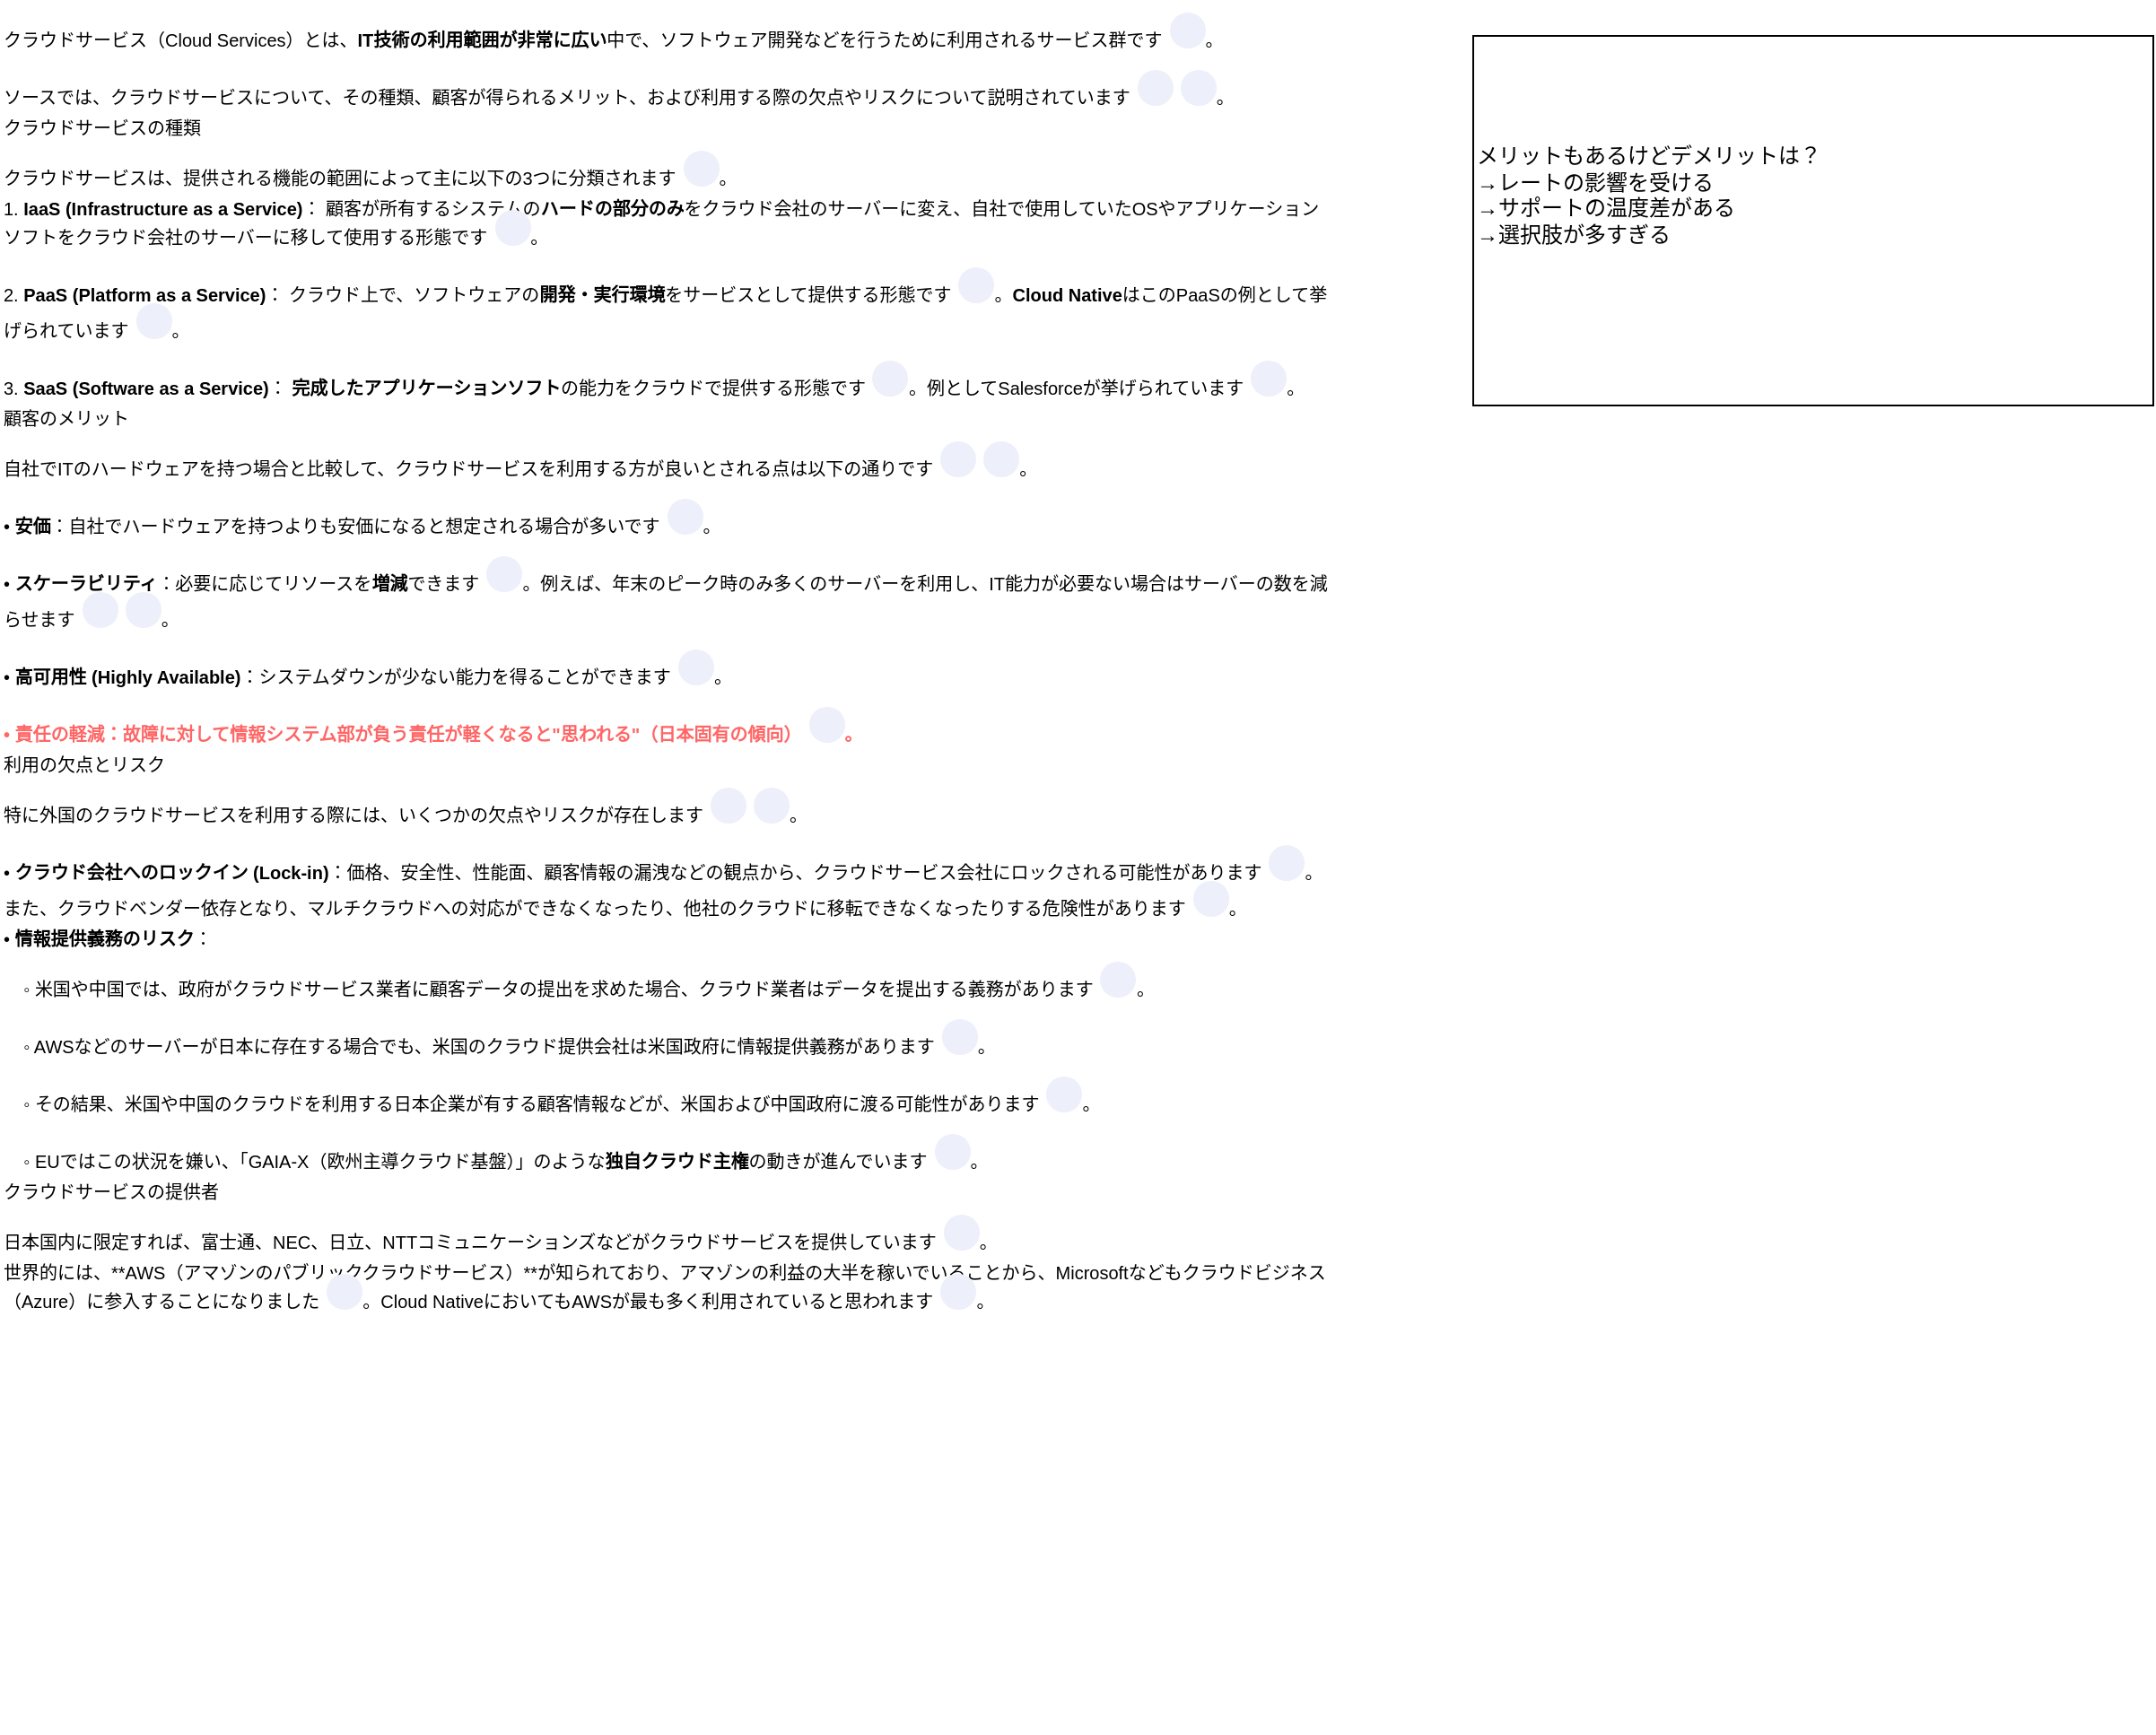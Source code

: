 <mxfile version="28.2.3">
  <diagram name="ページ1" id="MJAz-VtTbIhIS10xH3cN">
    <mxGraphModel dx="1078" dy="933" grid="0" gridSize="10" guides="1" tooltips="1" connect="1" arrows="1" fold="1" page="1" pageScale="1" pageWidth="827" pageHeight="1169" math="0" shadow="0">
      <root>
        <mxCell id="0" />
        <mxCell id="1" parent="0" />
        <mxCell id="_r5Ha-2MLwBzfNucuxSq-2" value="&lt;div style=&quot;line-height: 0%;&quot;&gt;&lt;div class=&quot;paragraph normal ng-star-inserted&quot; data-start-index=&quot;0&quot; style=&quot;font-style: normal; font-variant: normal; font-size-adjust: none; font-kerning: auto; font-optical-sizing: auto; font-feature-settings: normal; font-variation-settings: normal; font-weight: 400; font-stretch: normal; font-family: &amp;quot;Google Sans Text&amp;quot;, &amp;quot;Google Sans&amp;quot;, sans-serif; letter-spacing: normal; margin-block-end: 0.75rem;&quot;&gt;&lt;font style=&quot;font-size: 10px;&quot;&gt;&lt;span data-start-index=&quot;0&quot; class=&quot;ng-star-inserted&quot;&gt;クラウドサービス（Cloud Services）とは、&lt;/span&gt;&lt;b data-start-index=&quot;27&quot; class=&quot;ng-star-inserted&quot;&gt;IT技術の利用範囲が非常に広い&lt;/b&gt;&lt;span data-start-index=&quot;42&quot; class=&quot;ng-star-inserted&quot;&gt;中で、ソフトウェア開発などを行うために利用されるサービス群です&lt;/span&gt;&lt;span style=&quot;&quot; class=&quot;ng-star-inserted&quot;&gt;&lt;button class=&quot;xap-inline-dialog citation-marker ng-star-inserted&quot; aria-haspopup=&quot;dialog&quot; aria-describedby=&quot;cdk-describedby-message-ng-1-17&quot; data-disabled=&quot;false&quot; style=&quot;font-style: normal; font-variant: normal; font-size-adjust: none; font-kerning: auto; font-optical-sizing: auto; font-feature-settings: normal; font-variation-settings: normal; font-weight: 500; font-stretch: normal; line-height: 16px; font-family: &amp;quot;Google Sans Text&amp;quot;, &amp;quot;Google Sans&amp;quot;, sans-serif; letter-spacing: 0.096px; border: 0px; border-radius: 50%; height: 20px; margin-inline-start: 4px; min-width: 20px; cursor: pointer; background-color: rgb(237, 239, 250); color: rgb(27, 27, 28); transition: opacity 0.2s linear; opacity: 1; user-select: none;&quot;&gt;&lt;/button&gt;&lt;/span&gt;&lt;span data-start-index=&quot;73&quot; class=&quot;ng-star-inserted&quot;&gt;。&lt;/span&gt;&lt;/font&gt;&lt;/div&gt;&lt;div class=&quot;paragraph normal ng-star-inserted&quot; data-start-index=&quot;74&quot; style=&quot;font-style: normal; font-variant: normal; font-size-adjust: none; font-kerning: auto; font-optical-sizing: auto; font-feature-settings: normal; font-variation-settings: normal; font-weight: 400; font-stretch: normal; font-family: &amp;quot;Google Sans Text&amp;quot;, &amp;quot;Google Sans&amp;quot;, sans-serif; letter-spacing: normal; margin-block-end: 0.75rem;&quot;&gt;&lt;font style=&quot;font-size: 10px;&quot;&gt;&lt;span data-start-index=&quot;74&quot; class=&quot;ng-star-inserted&quot;&gt;ソースでは、クラウドサービスについて、その種類、顧客が得られるメリット、および利用する際の欠点やリスクについて説明されています&lt;/span&gt;&lt;span class=&quot;ng-star-inserted&quot;&gt;&lt;button class=&quot;xap-inline-dialog citation-marker ng-star-inserted&quot; aria-haspopup=&quot;dialog&quot; aria-describedby=&quot;cdk-describedby-message-ng-1-17&quot; data-disabled=&quot;false&quot; style=&quot;font-style: normal; font-variant: normal; font-size-adjust: none; font-kerning: auto; font-optical-sizing: auto; font-feature-settings: normal; font-variation-settings: normal; font-weight: 500; font-stretch: normal; line-height: 16px; font-family: &amp;quot;Google Sans Text&amp;quot;, &amp;quot;Google Sans&amp;quot;, sans-serif; letter-spacing: 0.096px; border: 0px; border-radius: 50%; height: 20px; margin-inline-start: 4px; min-width: 20px; cursor: pointer; background-color: rgb(237, 239, 250); color: rgb(27, 27, 28); transition: opacity 0.2s linear; opacity: 1; user-select: none;&quot;&gt;&lt;/button&gt;&lt;/span&gt;&lt;span class=&quot;ng-star-inserted&quot;&gt;&lt;button class=&quot;xap-inline-dialog citation-marker ng-star-inserted&quot; aria-haspopup=&quot;dialog&quot; aria-describedby=&quot;cdk-describedby-message-ng-1-17&quot; data-disabled=&quot;false&quot; style=&quot;font-style: normal; font-variant: normal; font-size-adjust: none; font-kerning: auto; font-optical-sizing: auto; font-feature-settings: normal; font-variation-settings: normal; font-weight: 500; font-stretch: normal; line-height: 16px; font-family: &amp;quot;Google Sans Text&amp;quot;, &amp;quot;Google Sans&amp;quot;, sans-serif; letter-spacing: 0.096px; border: 0px; border-radius: 50%; height: 20px; margin-inline-start: 4px; min-width: 20px; cursor: pointer; background-color: rgb(237, 239, 250); color: rgb(27, 27, 28); transition: opacity 0.2s linear; opacity: 1; user-select: none;&quot;&gt;&lt;/button&gt;&lt;/span&gt;&lt;span data-start-index=&quot;137&quot; class=&quot;ng-star-inserted&quot;&gt;。&lt;/span&gt;&lt;/font&gt;&lt;/div&gt;&lt;div class=&quot;paragraph heading3 ng-star-inserted&quot; data-start-index=&quot;138&quot; style=&quot;font-style: normal; font-variant: normal; font-size-adjust: none; font-kerning: auto; font-optical-sizing: auto; font-feature-settings: normal; font-variation-settings: normal; font-weight: 500; font-stretch: normal; font-family: &amp;quot;Google Sans Text&amp;quot;, &amp;quot;Google Sans&amp;quot;, sans-serif; letter-spacing: normal; margin-block-end: 0.75rem;&quot;&gt;&lt;span data-start-index=&quot;138&quot; class=&quot;ng-star-inserted&quot;&gt;&lt;font style=&quot;font-size: 10px;&quot;&gt;クラウドサービスの種類&lt;/font&gt;&lt;/span&gt;&lt;/div&gt;&lt;div class=&quot;paragraph normal ng-star-inserted&quot; data-start-index=&quot;149&quot; style=&quot;font-style: normal; font-variant: normal; font-size-adjust: none; font-kerning: auto; font-optical-sizing: auto; font-feature-settings: normal; font-variation-settings: normal; font-weight: 400; font-stretch: normal; font-family: &amp;quot;Google Sans Text&amp;quot;, &amp;quot;Google Sans&amp;quot;, sans-serif; letter-spacing: normal; margin-block-end: 0.75rem;&quot;&gt;&lt;font style=&quot;font-size: 10px;&quot;&gt;&lt;span data-start-index=&quot;149&quot; class=&quot;ng-star-inserted&quot;&gt;クラウドサービスは、提供される機能の範囲によって主に以下の3つに分類されます&lt;/span&gt;&lt;span class=&quot;ng-star-inserted&quot;&gt;&lt;button class=&quot;xap-inline-dialog citation-marker ng-star-inserted&quot; aria-haspopup=&quot;dialog&quot; aria-describedby=&quot;cdk-describedby-message-ng-1-17&quot; data-disabled=&quot;false&quot; style=&quot;font-style: normal; font-variant: normal; font-size-adjust: none; font-kerning: auto; font-optical-sizing: auto; font-feature-settings: normal; font-variation-settings: normal; font-weight: 500; font-stretch: normal; line-height: 16px; font-family: &amp;quot;Google Sans Text&amp;quot;, &amp;quot;Google Sans&amp;quot;, sans-serif; letter-spacing: 0.096px; border: 0px; border-radius: 50%; height: 20px; margin-inline-start: 4px; min-width: 20px; cursor: pointer; background-color: rgb(237, 239, 250); color: rgb(27, 27, 28); transition: opacity 0.2s linear; opacity: 1; user-select: none;&quot;&gt;&lt;/button&gt;&lt;/span&gt;&lt;span data-start-index=&quot;187&quot; class=&quot;ng-star-inserted&quot;&gt;。&lt;/span&gt;&lt;/font&gt;&lt;/div&gt;&lt;div class=&quot;paragraph normal ng-star-inserted&quot; data-start-index=&quot;188&quot; style=&quot;font-style: normal; font-variant: normal; font-size-adjust: none; font-kerning: auto; font-optical-sizing: auto; font-feature-settings: normal; font-variation-settings: normal; font-weight: 400; font-stretch: normal; font-family: &amp;quot;Google Sans Text&amp;quot;, &amp;quot;Google Sans&amp;quot;, sans-serif; letter-spacing: normal; margin-block-end: 0.75rem;&quot;&gt;&lt;font style=&quot;font-size: 10px;&quot;&gt;&lt;span class=&quot;ng-star-inserted&quot;&gt;1. &lt;/span&gt;&lt;b data-start-index=&quot;188&quot; class=&quot;ng-star-inserted&quot;&gt;IaaS (Infrastructure as a Service)&lt;/b&gt;&lt;span data-start-index=&quot;222&quot; class=&quot;ng-star-inserted&quot;&gt;：&lt;/span&gt;&lt;span data-start-index=&quot;223&quot; class=&quot;ng-star-inserted&quot;&gt; &lt;/span&gt;&lt;span data-start-index=&quot;224&quot; class=&quot;ng-star-inserted&quot;&gt;顧客が所有するシステムの&lt;/span&gt;&lt;b data-start-index=&quot;236&quot; class=&quot;ng-star-inserted&quot;&gt;ハードの部分のみ&lt;/b&gt;&lt;span data-start-index=&quot;244&quot; class=&quot;ng-star-inserted&quot;&gt;をクラウド会社のサーバーに変え、自社で使用していたOSやアプリケーションソフトをクラウド会社のサーバーに移して使用する形態です&lt;/span&gt;&lt;span class=&quot;ng-star-inserted&quot;&gt;&lt;button class=&quot;xap-inline-dialog citation-marker ng-star-inserted&quot; aria-haspopup=&quot;dialog&quot; aria-describedby=&quot;cdk-describedby-message-ng-1-17&quot; data-disabled=&quot;false&quot; style=&quot;font-style: normal; font-variant: normal; font-size-adjust: none; font-kerning: auto; font-optical-sizing: auto; font-feature-settings: normal; font-variation-settings: normal; font-weight: 500; font-stretch: normal; line-height: 16px; font-family: &amp;quot;Google Sans Text&amp;quot;, &amp;quot;Google Sans&amp;quot;, sans-serif; letter-spacing: 0.096px; border: 0px; border-radius: 50%; height: 20px; margin-inline-start: 4px; min-width: 20px; cursor: pointer; background-color: rgb(237, 239, 250); color: rgb(27, 27, 28); transition: opacity 0.2s linear; opacity: 1; user-select: none;&quot;&gt;&lt;/button&gt;&lt;/span&gt;&lt;span data-start-index=&quot;307&quot; class=&quot;ng-star-inserted&quot;&gt;。&lt;/span&gt;&lt;/font&gt;&lt;/div&gt;&lt;div class=&quot;paragraph normal ng-star-inserted&quot; data-start-index=&quot;308&quot; style=&quot;font-style: normal; font-variant: normal; font-size-adjust: none; font-kerning: auto; font-optical-sizing: auto; font-feature-settings: normal; font-variation-settings: normal; font-weight: 400; font-stretch: normal; font-family: &amp;quot;Google Sans Text&amp;quot;, &amp;quot;Google Sans&amp;quot;, sans-serif; letter-spacing: normal; margin-block-end: 0.75rem;&quot;&gt;&lt;font style=&quot;font-size: 10px;&quot;&gt;&lt;span class=&quot;ng-star-inserted&quot;&gt;2. &lt;/span&gt;&lt;b data-start-index=&quot;308&quot; class=&quot;ng-star-inserted&quot;&gt;PaaS (Platform as a Service)&lt;/b&gt;&lt;span data-start-index=&quot;336&quot; class=&quot;ng-star-inserted&quot;&gt;：&lt;/span&gt;&lt;span data-start-index=&quot;337&quot; class=&quot;ng-star-inserted&quot;&gt; &lt;/span&gt;&lt;span data-start-index=&quot;338&quot; class=&quot;ng-star-inserted&quot;&gt;クラウド上で、ソフトウェアの&lt;/span&gt;&lt;b data-start-index=&quot;352&quot; class=&quot;ng-star-inserted&quot;&gt;開発・実行環境&lt;/b&gt;&lt;span data-start-index=&quot;359&quot; class=&quot;ng-star-inserted&quot;&gt;をサービスとして提供する形態です&lt;/span&gt;&lt;span class=&quot;ng-star-inserted&quot;&gt;&lt;button class=&quot;xap-inline-dialog citation-marker ng-star-inserted&quot; aria-haspopup=&quot;dialog&quot; aria-describedby=&quot;cdk-describedby-message-ng-1-17&quot; data-disabled=&quot;false&quot; style=&quot;font-style: normal; font-variant: normal; font-size-adjust: none; font-kerning: auto; font-optical-sizing: auto; font-feature-settings: normal; font-variation-settings: normal; font-weight: 500; font-stretch: normal; line-height: 16px; font-family: &amp;quot;Google Sans Text&amp;quot;, &amp;quot;Google Sans&amp;quot;, sans-serif; letter-spacing: 0.096px; border: 0px; border-radius: 50%; height: 20px; margin-inline-start: 4px; min-width: 20px; cursor: pointer; background-color: rgb(237, 239, 250); color: rgb(27, 27, 28); transition: opacity 0.2s linear; opacity: 1; user-select: none;&quot;&gt;&lt;/button&gt;&lt;/span&gt;&lt;span data-start-index=&quot;375&quot; class=&quot;ng-star-inserted&quot;&gt;。&lt;/span&gt;&lt;b data-start-index=&quot;376&quot; class=&quot;ng-star-inserted&quot;&gt;Cloud Native&lt;/b&gt;&lt;span data-start-index=&quot;388&quot; class=&quot;ng-star-inserted&quot;&gt;はこのPaaSの例として挙げられています&lt;/span&gt;&lt;span class=&quot;ng-star-inserted&quot;&gt;&lt;button class=&quot;xap-inline-dialog citation-marker ng-star-inserted&quot; aria-haspopup=&quot;dialog&quot; aria-describedby=&quot;cdk-describedby-message-ng-1-17&quot; data-disabled=&quot;false&quot; style=&quot;font-style: normal; font-variant: normal; font-size-adjust: none; font-kerning: auto; font-optical-sizing: auto; font-feature-settings: normal; font-variation-settings: normal; font-weight: 500; font-stretch: normal; line-height: 16px; font-family: &amp;quot;Google Sans Text&amp;quot;, &amp;quot;Google Sans&amp;quot;, sans-serif; letter-spacing: 0.096px; border: 0px; border-radius: 50%; height: 20px; margin-inline-start: 4px; min-width: 20px; cursor: pointer; background-color: rgb(237, 239, 250); color: rgb(27, 27, 28); transition: opacity 0.2s linear; opacity: 1; user-select: none;&quot;&gt;&lt;/button&gt;&lt;/span&gt;&lt;span data-start-index=&quot;408&quot; class=&quot;ng-star-inserted&quot;&gt;。&lt;/span&gt;&lt;/font&gt;&lt;/div&gt;&lt;div class=&quot;paragraph normal ng-star-inserted&quot; data-start-index=&quot;409&quot; style=&quot;font-style: normal; font-variant: normal; font-size-adjust: none; font-kerning: auto; font-optical-sizing: auto; font-feature-settings: normal; font-variation-settings: normal; font-weight: 400; font-stretch: normal; font-family: &amp;quot;Google Sans Text&amp;quot;, &amp;quot;Google Sans&amp;quot;, sans-serif; letter-spacing: normal; margin-block-end: 0.75rem;&quot;&gt;&lt;font style=&quot;font-size: 10px;&quot;&gt;&lt;span class=&quot;ng-star-inserted&quot;&gt;3. &lt;/span&gt;&lt;b data-start-index=&quot;409&quot; class=&quot;ng-star-inserted&quot;&gt;SaaS (Software as a Service)&lt;/b&gt;&lt;span data-start-index=&quot;437&quot; class=&quot;ng-star-inserted&quot;&gt;：&lt;/span&gt;&lt;span data-start-index=&quot;438&quot; class=&quot;ng-star-inserted&quot;&gt; &lt;/span&gt;&lt;b data-start-index=&quot;439&quot; class=&quot;ng-star-inserted&quot;&gt;完成したアプリケーションソフト&lt;/b&gt;&lt;span data-start-index=&quot;454&quot; class=&quot;ng-star-inserted&quot;&gt;の能力をクラウドで提供する形態です&lt;/span&gt;&lt;span class=&quot;ng-star-inserted&quot;&gt;&lt;button class=&quot;xap-inline-dialog citation-marker ng-star-inserted&quot; aria-haspopup=&quot;dialog&quot; aria-describedby=&quot;cdk-describedby-message-ng-1-17&quot; data-disabled=&quot;false&quot; style=&quot;font-style: normal; font-variant: normal; font-size-adjust: none; font-kerning: auto; font-optical-sizing: auto; font-feature-settings: normal; font-variation-settings: normal; font-weight: 500; font-stretch: normal; line-height: 16px; font-family: &amp;quot;Google Sans Text&amp;quot;, &amp;quot;Google Sans&amp;quot;, sans-serif; letter-spacing: 0.096px; border: 0px; border-radius: 50%; height: 20px; margin-inline-start: 4px; min-width: 20px; cursor: pointer; background-color: rgb(237, 239, 250); color: rgb(27, 27, 28); transition: opacity 0.2s linear; opacity: 1; user-select: none;&quot;&gt;&lt;/button&gt;&lt;/span&gt;&lt;span data-start-index=&quot;471&quot; class=&quot;ng-star-inserted&quot;&gt;。例としてSalesforceが挙げられています&lt;/span&gt;&lt;span class=&quot;ng-star-inserted&quot;&gt;&lt;button class=&quot;xap-inline-dialog citation-marker ng-star-inserted&quot; aria-haspopup=&quot;dialog&quot; aria-describedby=&quot;cdk-describedby-message-ng-1-17&quot; data-disabled=&quot;false&quot; style=&quot;font-style: normal; font-variant: normal; font-size-adjust: none; font-kerning: auto; font-optical-sizing: auto; font-feature-settings: normal; font-variation-settings: normal; font-weight: 500; font-stretch: normal; line-height: 16px; font-family: &amp;quot;Google Sans Text&amp;quot;, &amp;quot;Google Sans&amp;quot;, sans-serif; letter-spacing: 0.096px; border: 0px; border-radius: 50%; height: 20px; margin-inline-start: 4px; min-width: 20px; cursor: pointer; background-color: rgb(237, 239, 250); color: rgb(27, 27, 28); transition: opacity 0.2s linear; opacity: 1; user-select: none;&quot;&gt;&lt;/button&gt;&lt;/span&gt;&lt;span data-start-index=&quot;495&quot; class=&quot;ng-star-inserted&quot;&gt;。&lt;/span&gt;&lt;/font&gt;&lt;/div&gt;&lt;div class=&quot;paragraph heading3 ng-star-inserted&quot; data-start-index=&quot;496&quot; style=&quot;font-style: normal; font-variant: normal; font-size-adjust: none; font-kerning: auto; font-optical-sizing: auto; font-feature-settings: normal; font-variation-settings: normal; font-weight: 500; font-stretch: normal; font-family: &amp;quot;Google Sans Text&amp;quot;, &amp;quot;Google Sans&amp;quot;, sans-serif; letter-spacing: normal; margin-block-end: 0.75rem;&quot;&gt;&lt;span data-start-index=&quot;496&quot; class=&quot;ng-star-inserted&quot;&gt;&lt;font style=&quot;font-size: 10px;&quot;&gt;顧客のメリット&lt;/font&gt;&lt;/span&gt;&lt;/div&gt;&lt;div class=&quot;paragraph normal ng-star-inserted&quot; data-start-index=&quot;503&quot; style=&quot;font-style: normal; font-variant: normal; font-size-adjust: none; font-kerning: auto; font-optical-sizing: auto; font-feature-settings: normal; font-variation-settings: normal; font-weight: 400; font-stretch: normal; font-family: &amp;quot;Google Sans Text&amp;quot;, &amp;quot;Google Sans&amp;quot;, sans-serif; letter-spacing: normal; margin-block-end: 0.75rem;&quot;&gt;&lt;font style=&quot;font-size: 10px;&quot;&gt;&lt;span data-start-index=&quot;503&quot; class=&quot;ng-star-inserted&quot;&gt;自社でITのハードウェアを持つ場合と比較して、クラウドサービスを利用する方が良いとされる点は以下の通りです&lt;/span&gt;&lt;span class=&quot;ng-star-inserted&quot;&gt;&lt;button class=&quot;xap-inline-dialog citation-marker ng-star-inserted&quot; aria-haspopup=&quot;dialog&quot; aria-describedby=&quot;cdk-describedby-message-ng-1-17&quot; data-disabled=&quot;false&quot; style=&quot;font-style: normal; font-variant: normal; font-size-adjust: none; font-kerning: auto; font-optical-sizing: auto; font-feature-settings: normal; font-variation-settings: normal; font-weight: 500; font-stretch: normal; line-height: 16px; font-family: &amp;quot;Google Sans Text&amp;quot;, &amp;quot;Google Sans&amp;quot;, sans-serif; letter-spacing: 0.096px; border: 0px; border-radius: 50%; height: 20px; margin-inline-start: 4px; min-width: 20px; cursor: pointer; background-color: rgb(237, 239, 250); color: rgb(27, 27, 28); transition: opacity 0.2s linear; opacity: 1; user-select: none;&quot;&gt;&lt;/button&gt;&lt;/span&gt;&lt;span class=&quot;ng-star-inserted&quot;&gt;&lt;button class=&quot;xap-inline-dialog citation-marker ng-star-inserted&quot; aria-haspopup=&quot;dialog&quot; aria-describedby=&quot;cdk-describedby-message-ng-1-17&quot; data-disabled=&quot;false&quot; style=&quot;font-style: normal; font-variant: normal; font-size-adjust: none; font-kerning: auto; font-optical-sizing: auto; font-feature-settings: normal; font-variation-settings: normal; font-weight: 500; font-stretch: normal; line-height: 16px; font-family: &amp;quot;Google Sans Text&amp;quot;, &amp;quot;Google Sans&amp;quot;, sans-serif; letter-spacing: 0.096px; border: 0px; border-radius: 50%; height: 20px; margin-inline-start: 4px; min-width: 20px; cursor: pointer; background-color: rgb(237, 239, 250); color: rgb(27, 27, 28); transition: opacity 0.2s linear; opacity: 1; user-select: none;&quot;&gt;&lt;/button&gt;&lt;/span&gt;&lt;span data-start-index=&quot;556&quot; class=&quot;ng-star-inserted&quot;&gt;。&lt;/span&gt;&lt;/font&gt;&lt;/div&gt;&lt;div class=&quot;paragraph normal ng-star-inserted&quot; data-start-index=&quot;557&quot; style=&quot;font-style: normal; font-variant: normal; font-size-adjust: none; font-kerning: auto; font-optical-sizing: auto; font-feature-settings: normal; font-variation-settings: normal; font-weight: 400; font-stretch: normal; font-family: &amp;quot;Google Sans Text&amp;quot;, &amp;quot;Google Sans&amp;quot;, sans-serif; letter-spacing: normal; margin-block-end: 0.75rem;&quot;&gt;&lt;font style=&quot;font-size: 10px;&quot;&gt;&lt;span class=&quot;ng-star-inserted&quot;&gt;• &lt;/span&gt;&lt;b data-start-index=&quot;557&quot; class=&quot;ng-star-inserted&quot;&gt;安価&lt;/b&gt;&lt;span data-start-index=&quot;559&quot; class=&quot;ng-star-inserted&quot;&gt;：自社でハードウェアを持つよりも安価になると想定される場合が多いです&lt;/span&gt;&lt;span class=&quot;ng-star-inserted&quot;&gt;&lt;button class=&quot;xap-inline-dialog citation-marker ng-star-inserted&quot; aria-haspopup=&quot;dialog&quot; aria-describedby=&quot;cdk-describedby-message-ng-1-17&quot; data-disabled=&quot;false&quot; style=&quot;font-style: normal; font-variant: normal; font-size-adjust: none; font-kerning: auto; font-optical-sizing: auto; font-feature-settings: normal; font-variation-settings: normal; font-weight: 500; font-stretch: normal; line-height: 16px; font-family: &amp;quot;Google Sans Text&amp;quot;, &amp;quot;Google Sans&amp;quot;, sans-serif; letter-spacing: 0.096px; border: 0px; border-radius: 50%; height: 20px; margin-inline-start: 4px; min-width: 20px; cursor: pointer; background-color: rgb(237, 239, 250); color: rgb(27, 27, 28); transition: opacity 0.2s linear; opacity: 1; user-select: none;&quot;&gt;&lt;/button&gt;&lt;/span&gt;&lt;span data-start-index=&quot;593&quot; class=&quot;ng-star-inserted&quot;&gt;。&lt;/span&gt;&lt;/font&gt;&lt;/div&gt;&lt;div class=&quot;paragraph normal ng-star-inserted&quot; data-start-index=&quot;594&quot; style=&quot;font-style: normal; font-variant: normal; font-size-adjust: none; font-kerning: auto; font-optical-sizing: auto; font-feature-settings: normal; font-variation-settings: normal; font-weight: 400; font-stretch: normal; font-family: &amp;quot;Google Sans Text&amp;quot;, &amp;quot;Google Sans&amp;quot;, sans-serif; letter-spacing: normal; margin-block-end: 0.75rem;&quot;&gt;&lt;font style=&quot;font-size: 10px;&quot;&gt;&lt;span class=&quot;ng-star-inserted&quot;&gt;• &lt;/span&gt;&lt;b data-start-index=&quot;594&quot; class=&quot;ng-star-inserted&quot;&gt;スケーラビリティ&lt;/b&gt;&lt;span data-start-index=&quot;602&quot; class=&quot;ng-star-inserted&quot;&gt;：必要に応じてリソースを&lt;/span&gt;&lt;b data-start-index=&quot;614&quot; class=&quot;ng-star-inserted&quot;&gt;増減&lt;/b&gt;&lt;span data-start-index=&quot;616&quot; class=&quot;ng-star-inserted&quot;&gt;できます&lt;/span&gt;&lt;span class=&quot;ng-star-inserted&quot;&gt;&lt;button class=&quot;xap-inline-dialog citation-marker ng-star-inserted&quot; aria-haspopup=&quot;dialog&quot; aria-describedby=&quot;cdk-describedby-message-ng-1-17&quot; data-disabled=&quot;false&quot; style=&quot;font-style: normal; font-variant: normal; font-size-adjust: none; font-kerning: auto; font-optical-sizing: auto; font-feature-settings: normal; font-variation-settings: normal; font-weight: 500; font-stretch: normal; line-height: 16px; font-family: &amp;quot;Google Sans Text&amp;quot;, &amp;quot;Google Sans&amp;quot;, sans-serif; letter-spacing: 0.096px; border: 0px; border-radius: 50%; height: 20px; margin-inline-start: 4px; min-width: 20px; cursor: pointer; background-color: rgb(237, 239, 250); color: rgb(27, 27, 28); transition: opacity 0.2s linear; opacity: 1; user-select: none;&quot;&gt;&lt;/button&gt;&lt;/span&gt;&lt;span data-start-index=&quot;620&quot; class=&quot;ng-star-inserted&quot;&gt;。例えば、年末のピーク時のみ多くのサーバーを利用し、IT能力が必要ない場合はサーバーの数を減らせます&lt;/span&gt;&lt;span class=&quot;ng-star-inserted&quot;&gt;&lt;button class=&quot;xap-inline-dialog citation-marker ng-star-inserted&quot; aria-haspopup=&quot;dialog&quot; aria-describedby=&quot;cdk-describedby-message-ng-1-17&quot; data-disabled=&quot;false&quot; style=&quot;font-style: normal; font-variant: normal; font-size-adjust: none; font-kerning: auto; font-optical-sizing: auto; font-feature-settings: normal; font-variation-settings: normal; font-weight: 500; font-stretch: normal; line-height: 16px; font-family: &amp;quot;Google Sans Text&amp;quot;, &amp;quot;Google Sans&amp;quot;, sans-serif; letter-spacing: 0.096px; border: 0px; border-radius: 50%; height: 20px; margin-inline-start: 4px; min-width: 20px; cursor: pointer; background-color: rgb(237, 239, 250); color: rgb(27, 27, 28); transition: opacity 0.2s linear; opacity: 1; user-select: none;&quot;&gt;&lt;/button&gt;&lt;/span&gt;&lt;span class=&quot;ng-star-inserted&quot;&gt;&lt;button class=&quot;xap-inline-dialog citation-marker ng-star-inserted&quot; aria-haspopup=&quot;dialog&quot; aria-describedby=&quot;cdk-describedby-message-ng-1-17&quot; data-disabled=&quot;false&quot; style=&quot;font-style: normal; font-variant: normal; font-size-adjust: none; font-kerning: auto; font-optical-sizing: auto; font-feature-settings: normal; font-variation-settings: normal; font-weight: 500; font-stretch: normal; line-height: 16px; font-family: &amp;quot;Google Sans Text&amp;quot;, &amp;quot;Google Sans&amp;quot;, sans-serif; letter-spacing: 0.096px; border: 0px; border-radius: 50%; height: 20px; margin-inline-start: 4px; min-width: 20px; cursor: pointer; background-color: rgb(237, 239, 250); color: rgb(27, 27, 28); transition: opacity 0.2s linear; opacity: 1; user-select: none;&quot;&gt;&lt;/button&gt;&lt;/span&gt;&lt;span data-start-index=&quot;670&quot; class=&quot;ng-star-inserted&quot;&gt;。&lt;/span&gt;&lt;/font&gt;&lt;/div&gt;&lt;div class=&quot;paragraph normal ng-star-inserted&quot; data-start-index=&quot;671&quot; style=&quot;font-style: normal; font-variant: normal; font-size-adjust: none; font-kerning: auto; font-optical-sizing: auto; font-feature-settings: normal; font-variation-settings: normal; font-weight: 400; font-stretch: normal; font-family: &amp;quot;Google Sans Text&amp;quot;, &amp;quot;Google Sans&amp;quot;, sans-serif; letter-spacing: normal; margin-block-end: 0.75rem;&quot;&gt;&lt;font style=&quot;font-size: 10px;&quot;&gt;&lt;span class=&quot;ng-star-inserted&quot;&gt;• &lt;/span&gt;&lt;b data-start-index=&quot;671&quot; class=&quot;ng-star-inserted&quot;&gt;高可用性 (Highly Available)&lt;/b&gt;&lt;span data-start-index=&quot;694&quot; class=&quot;ng-star-inserted&quot;&gt;：システムダウンが少ない能力を得ることができます&lt;/span&gt;&lt;span class=&quot;ng-star-inserted&quot;&gt;&lt;button class=&quot;xap-inline-dialog citation-marker ng-star-inserted&quot; aria-haspopup=&quot;dialog&quot; aria-describedby=&quot;cdk-describedby-message-ng-1-17&quot; data-disabled=&quot;false&quot; style=&quot;font-style: normal; font-variant: normal; font-size-adjust: none; font-kerning: auto; font-optical-sizing: auto; font-feature-settings: normal; font-variation-settings: normal; font-weight: 500; font-stretch: normal; line-height: 16px; font-family: &amp;quot;Google Sans Text&amp;quot;, &amp;quot;Google Sans&amp;quot;, sans-serif; letter-spacing: 0.096px; border: 0px; border-radius: 50%; height: 20px; margin-inline-start: 4px; min-width: 20px; cursor: pointer; background-color: rgb(237, 239, 250); color: rgb(27, 27, 28); transition: opacity 0.2s linear; opacity: 1; user-select: none;&quot;&gt;&lt;/button&gt;&lt;/span&gt;&lt;span data-start-index=&quot;718&quot; class=&quot;ng-star-inserted&quot;&gt;。&lt;/span&gt;&lt;/font&gt;&lt;/div&gt;&lt;div class=&quot;paragraph normal ng-star-inserted&quot; data-start-index=&quot;719&quot; style=&quot;font-style: normal; font-variant: normal; font-size-adjust: none; font-kerning: auto; font-optical-sizing: auto; font-feature-settings: normal; font-variation-settings: normal; font-stretch: normal; font-family: &amp;quot;Google Sans Text&amp;quot;, &amp;quot;Google Sans&amp;quot;, sans-serif; letter-spacing: normal; margin-block-end: 0.75rem;&quot;&gt;&lt;font style=&quot;color: rgb(255, 102, 102); font-size: 10px;&quot;&gt;&lt;b&gt;&lt;span class=&quot;ng-star-inserted&quot;&gt;• &lt;/span&gt;&lt;span data-start-index=&quot;719&quot; class=&quot;ng-star-inserted&quot;&gt;責任の軽減&lt;/span&gt;&lt;span data-start-index=&quot;724&quot; class=&quot;ng-star-inserted&quot;&gt;：故障に対して情報システム部が負う責任が軽くなると&quot;思われる&quot;（日本固有の傾向）&lt;/span&gt;&lt;span style=&quot;&quot; class=&quot;ng-star-inserted&quot;&gt;&lt;button class=&quot;xap-inline-dialog citation-marker ng-star-inserted&quot; aria-haspopup=&quot;dialog&quot; aria-describedby=&quot;cdk-describedby-message-ng-1-17&quot; data-disabled=&quot;false&quot; style=&quot;font-style: normal; font-variant: normal; font-size-adjust: none; font-kerning: auto; font-optical-sizing: auto; font-feature-settings: normal; font-variation-settings: normal; font-stretch: normal; line-height: 16px; font-family: &amp;quot;Google Sans Text&amp;quot;, &amp;quot;Google Sans&amp;quot;, sans-serif; letter-spacing: 0.096px; border: 0px; border-radius: 50%; height: 20px; margin-inline-start: 4px; min-width: 20px; cursor: pointer; background-color: rgb(237, 239, 250); transition: opacity 0.2s linear; opacity: 1; user-select: none; color: rgb(27, 27, 28);&quot;&gt;&lt;/button&gt;&lt;/span&gt;&lt;span data-start-index=&quot;764&quot; class=&quot;ng-star-inserted&quot;&gt;。&lt;/span&gt;&lt;/b&gt;&lt;/font&gt;&lt;/div&gt;&lt;div class=&quot;paragraph heading3 ng-star-inserted&quot; data-start-index=&quot;765&quot; style=&quot;font-style: normal; font-variant: normal; font-size-adjust: none; font-kerning: auto; font-optical-sizing: auto; font-feature-settings: normal; font-variation-settings: normal; font-weight: 500; font-stretch: normal; font-family: &amp;quot;Google Sans Text&amp;quot;, &amp;quot;Google Sans&amp;quot;, sans-serif; letter-spacing: normal; margin-block-end: 0.75rem;&quot;&gt;&lt;span data-start-index=&quot;765&quot; class=&quot;ng-star-inserted&quot;&gt;&lt;font style=&quot;font-size: 10px;&quot;&gt;利用の欠点とリスク&lt;/font&gt;&lt;/span&gt;&lt;/div&gt;&lt;div class=&quot;paragraph normal ng-star-inserted&quot; data-start-index=&quot;774&quot; style=&quot;font-style: normal; font-variant: normal; font-size-adjust: none; font-kerning: auto; font-optical-sizing: auto; font-feature-settings: normal; font-variation-settings: normal; font-weight: 400; font-stretch: normal; font-family: &amp;quot;Google Sans Text&amp;quot;, &amp;quot;Google Sans&amp;quot;, sans-serif; letter-spacing: normal; margin-block-end: 0.75rem;&quot;&gt;&lt;font style=&quot;font-size: 10px;&quot;&gt;&lt;span data-start-index=&quot;774&quot; class=&quot;ng-star-inserted&quot;&gt;特に外国のクラウドサービスを利用する際には、いくつかの欠点やリスクが存在します&lt;/span&gt;&lt;span class=&quot;ng-star-inserted&quot;&gt;&lt;button class=&quot;xap-inline-dialog citation-marker ng-star-inserted&quot; aria-haspopup=&quot;dialog&quot; aria-describedby=&quot;cdk-describedby-message-ng-1-17&quot; data-disabled=&quot;false&quot; style=&quot;font-style: normal; font-variant: normal; font-size-adjust: none; font-kerning: auto; font-optical-sizing: auto; font-feature-settings: normal; font-variation-settings: normal; font-weight: 500; font-stretch: normal; line-height: 16px; font-family: &amp;quot;Google Sans Text&amp;quot;, &amp;quot;Google Sans&amp;quot;, sans-serif; letter-spacing: 0.096px; border: 0px; border-radius: 50%; height: 20px; margin-inline-start: 4px; min-width: 20px; cursor: pointer; background-color: rgb(237, 239, 250); color: rgb(27, 27, 28); transition: opacity 0.2s linear; opacity: 1; user-select: none;&quot;&gt;&lt;/button&gt;&lt;/span&gt;&lt;span class=&quot;ng-star-inserted&quot;&gt;&lt;button class=&quot;citation-marker&quot; style=&quot;font-style: normal; font-variant: normal; font-size-adjust: none; font-kerning: auto; font-optical-sizing: auto; font-feature-settings: normal; font-variation-settings: normal; font-weight: 500; font-stretch: normal; line-height: 16px; font-family: &amp;quot;Google Sans Text&amp;quot;, &amp;quot;Google Sans&amp;quot;, sans-serif; letter-spacing: 0.096px; border: 0px; border-radius: 50%; height: 20px; margin-inline-start: 4px; min-width: 20px; cursor: pointer; background-color: rgb(237, 239, 250); color: rgb(27, 27, 28); transition: opacity 0.2s linear; opacity: 1; user-select: none;&quot;&gt;&lt;/button&gt;&lt;/span&gt;&lt;span data-start-index=&quot;813&quot; class=&quot;ng-star-inserted&quot;&gt;。&lt;/span&gt;&lt;/font&gt;&lt;/div&gt;&lt;div class=&quot;paragraph normal ng-star-inserted&quot; data-start-index=&quot;814&quot; style=&quot;font-style: normal; font-variant: normal; font-size-adjust: none; font-kerning: auto; font-optical-sizing: auto; font-feature-settings: normal; font-variation-settings: normal; font-weight: 400; font-stretch: normal; font-family: &amp;quot;Google Sans Text&amp;quot;, &amp;quot;Google Sans&amp;quot;, sans-serif; letter-spacing: normal; margin-block-end: 0.75rem;&quot;&gt;&lt;font style=&quot;font-size: 10px;&quot;&gt;&lt;span class=&quot;ng-star-inserted&quot;&gt;• &lt;/span&gt;&lt;b data-start-index=&quot;814&quot; class=&quot;ng-star-inserted&quot;&gt;クラウド会社へのロックイン (Lock-in)&lt;/b&gt;&lt;span data-start-index=&quot;837&quot; class=&quot;ng-star-inserted&quot;&gt;：価格、安全性、性能面、顧客情報の漏洩などの観点から、クラウドサービス会社にロックされる可能性があります&lt;/span&gt;&lt;span class=&quot;ng-star-inserted&quot;&gt;&lt;button class=&quot;xap-inline-dialog citation-marker ng-star-inserted&quot; aria-haspopup=&quot;dialog&quot; aria-describedby=&quot;cdk-describedby-message-ng-1-17&quot; data-disabled=&quot;false&quot; style=&quot;font-style: normal; font-variant: normal; font-size-adjust: none; font-kerning: auto; font-optical-sizing: auto; font-feature-settings: normal; font-variation-settings: normal; font-weight: 500; font-stretch: normal; line-height: 16px; font-family: &amp;quot;Google Sans Text&amp;quot;, &amp;quot;Google Sans&amp;quot;, sans-serif; letter-spacing: 0.096px; border: 0px; border-radius: 50%; height: 20px; margin-inline-start: 4px; min-width: 20px; cursor: pointer; background-color: rgb(237, 239, 250); color: rgb(27, 27, 28); transition: opacity 0.2s linear; opacity: 1; user-select: none;&quot;&gt;&lt;/button&gt;&lt;/span&gt;&lt;span data-start-index=&quot;889&quot; class=&quot;ng-star-inserted&quot;&gt;。また、クラウドベンダー依存となり、マルチクラウドへの対応ができなくなったり、他社のクラウドに移転できなくなったりする危険性があります&lt;/span&gt;&lt;span class=&quot;ng-star-inserted&quot;&gt;&lt;button class=&quot;xap-inline-dialog citation-marker ng-star-inserted&quot; aria-haspopup=&quot;dialog&quot; aria-describedby=&quot;cdk-describedby-message-ng-1-17&quot; data-disabled=&quot;false&quot; style=&quot;font-style: normal; font-variant: normal; font-size-adjust: none; font-kerning: auto; font-optical-sizing: auto; font-feature-settings: normal; font-variation-settings: normal; font-weight: 500; font-stretch: normal; line-height: 16px; font-family: &amp;quot;Google Sans Text&amp;quot;, &amp;quot;Google Sans&amp;quot;, sans-serif; letter-spacing: 0.096px; border: 0px; border-radius: 50%; height: 20px; margin-inline-start: 4px; min-width: 20px; cursor: pointer; background-color: rgb(237, 239, 250); color: rgb(27, 27, 28); transition: opacity 0.2s linear; opacity: 1; user-select: none;&quot;&gt;&lt;/button&gt;&lt;/span&gt;&lt;span data-start-index=&quot;956&quot; class=&quot;ng-star-inserted&quot;&gt;。&lt;/span&gt;&lt;/font&gt;&lt;/div&gt;&lt;div class=&quot;paragraph normal ng-star-inserted&quot; data-start-index=&quot;957&quot; style=&quot;font-style: normal; font-variant: normal; font-size-adjust: none; font-kerning: auto; font-optical-sizing: auto; font-feature-settings: normal; font-variation-settings: normal; font-weight: 400; font-stretch: normal; font-family: &amp;quot;Google Sans Text&amp;quot;, &amp;quot;Google Sans&amp;quot;, sans-serif; letter-spacing: normal; margin-block-end: 0.75rem;&quot;&gt;&lt;font style=&quot;font-size: 10px;&quot;&gt;&lt;span class=&quot;ng-star-inserted&quot;&gt;• &lt;/span&gt;&lt;b data-start-index=&quot;957&quot; class=&quot;ng-star-inserted&quot;&gt;情報提供義務のリスク&lt;/b&gt;&lt;span data-start-index=&quot;967&quot; class=&quot;ng-star-inserted&quot;&gt;：&lt;/span&gt;&lt;/font&gt;&lt;/div&gt;&lt;div class=&quot;paragraph normal ng-star-inserted&quot; data-start-index=&quot;968&quot; style=&quot;font-style: normal; font-variant: normal; font-size-adjust: none; font-kerning: auto; font-optical-sizing: auto; font-feature-settings: normal; font-variation-settings: normal; font-weight: 400; font-stretch: normal; font-family: &amp;quot;Google Sans Text&amp;quot;, &amp;quot;Google Sans&amp;quot;, sans-serif; letter-spacing: normal; margin-block-end: 0.75rem;&quot;&gt;&lt;font style=&quot;font-size: 10px;&quot;&gt;&lt;span class=&quot;ng-star-inserted&quot;&gt;&amp;nbsp;&amp;nbsp;&amp;nbsp;&amp;nbsp;◦ &lt;/span&gt;&lt;span data-start-index=&quot;968&quot; class=&quot;ng-star-inserted&quot;&gt;米国や中国では、政府がクラウドサービス業者に顧客データの提出を求めた場合、クラウド業者はデータを提出する義務があります&lt;/span&gt;&lt;span class=&quot;ng-star-inserted&quot;&gt;&lt;button class=&quot;xap-inline-dialog citation-marker ng-star-inserted&quot; aria-haspopup=&quot;dialog&quot; aria-describedby=&quot;cdk-describedby-message-ng-1-17&quot; data-disabled=&quot;false&quot; style=&quot;font-style: normal; font-variant: normal; font-size-adjust: none; font-kerning: auto; font-optical-sizing: auto; font-feature-settings: normal; font-variation-settings: normal; font-weight: 500; font-stretch: normal; line-height: 16px; font-family: &amp;quot;Google Sans Text&amp;quot;, &amp;quot;Google Sans&amp;quot;, sans-serif; letter-spacing: 0.096px; border: 0px; border-radius: 50%; height: 20px; margin-inline-start: 4px; min-width: 20px; cursor: pointer; background-color: rgb(237, 239, 250); color: rgb(27, 27, 28); transition: opacity 0.2s linear; opacity: 1; user-select: none;&quot;&gt;&lt;/button&gt;&lt;/span&gt;&lt;span data-start-index=&quot;1027&quot; class=&quot;ng-star-inserted&quot;&gt;。&lt;/span&gt;&lt;/font&gt;&lt;/div&gt;&lt;div class=&quot;paragraph normal ng-star-inserted&quot; data-start-index=&quot;1028&quot; style=&quot;font-style: normal; font-variant: normal; font-size-adjust: none; font-kerning: auto; font-optical-sizing: auto; font-feature-settings: normal; font-variation-settings: normal; font-weight: 400; font-stretch: normal; font-family: &amp;quot;Google Sans Text&amp;quot;, &amp;quot;Google Sans&amp;quot;, sans-serif; letter-spacing: normal; margin-block-end: 0.75rem;&quot;&gt;&lt;font style=&quot;font-size: 10px;&quot;&gt;&lt;span class=&quot;ng-star-inserted&quot;&gt;&amp;nbsp;&amp;nbsp;&amp;nbsp;&amp;nbsp;◦ &lt;/span&gt;&lt;span data-start-index=&quot;1028&quot; class=&quot;ng-star-inserted&quot;&gt;AWSなどのサーバーが日本に存在する場合でも、米国のクラウド提供会社は米国政府に情報提供義務があります&lt;/span&gt;&lt;span class=&quot;ng-star-inserted&quot;&gt;&lt;button class=&quot;xap-inline-dialog citation-marker ng-star-inserted&quot; aria-haspopup=&quot;dialog&quot; aria-describedby=&quot;cdk-describedby-message-ng-1-17&quot; data-disabled=&quot;false&quot; style=&quot;font-style: normal; font-variant: normal; font-size-adjust: none; font-kerning: auto; font-optical-sizing: auto; font-feature-settings: normal; font-variation-settings: normal; font-weight: 500; font-stretch: normal; line-height: 16px; font-family: &amp;quot;Google Sans Text&amp;quot;, &amp;quot;Google Sans&amp;quot;, sans-serif; letter-spacing: 0.096px; border: 0px; border-radius: 50%; height: 20px; margin-inline-start: 4px; min-width: 20px; cursor: pointer; background-color: rgb(237, 239, 250); color: rgb(27, 27, 28); transition: opacity 0.2s linear; opacity: 1; user-select: none;&quot;&gt;&lt;/button&gt;&lt;/span&gt;&lt;span data-start-index=&quot;1079&quot; class=&quot;ng-star-inserted&quot;&gt;。&lt;/span&gt;&lt;/font&gt;&lt;/div&gt;&lt;div class=&quot;paragraph normal ng-star-inserted&quot; data-start-index=&quot;1080&quot; style=&quot;font-style: normal; font-variant: normal; font-size-adjust: none; font-kerning: auto; font-optical-sizing: auto; font-feature-settings: normal; font-variation-settings: normal; font-weight: 400; font-stretch: normal; font-family: &amp;quot;Google Sans Text&amp;quot;, &amp;quot;Google Sans&amp;quot;, sans-serif; letter-spacing: normal; margin-block-end: 0.75rem;&quot;&gt;&lt;font style=&quot;font-size: 10px;&quot;&gt;&lt;span class=&quot;ng-star-inserted&quot;&gt;&amp;nbsp;&amp;nbsp;&amp;nbsp;&amp;nbsp;◦ &lt;/span&gt;&lt;span data-start-index=&quot;1080&quot; class=&quot;ng-star-inserted&quot;&gt;その結果、米国や中国のクラウドを利用する日本企業が有する顧客情報などが、米国および中国政府に渡る可能性があります&lt;/span&gt;&lt;span class=&quot;ng-star-inserted&quot;&gt;&lt;button class=&quot;xap-inline-dialog citation-marker ng-star-inserted&quot; aria-haspopup=&quot;dialog&quot; aria-describedby=&quot;cdk-describedby-message-ng-1-17&quot; data-disabled=&quot;false&quot; style=&quot;font-style: normal; font-variant: normal; font-size-adjust: none; font-kerning: auto; font-optical-sizing: auto; font-feature-settings: normal; font-variation-settings: normal; font-weight: 500; font-stretch: normal; line-height: 16px; font-family: &amp;quot;Google Sans Text&amp;quot;, &amp;quot;Google Sans&amp;quot;, sans-serif; letter-spacing: 0.096px; border: 0px; border-radius: 50%; height: 20px; margin-inline-start: 4px; min-width: 20px; cursor: pointer; background-color: rgb(237, 239, 250); color: rgb(27, 27, 28); transition: opacity 0.2s linear; opacity: 1; user-select: none;&quot;&gt;&lt;/button&gt;&lt;/span&gt;&lt;span data-start-index=&quot;1136&quot; class=&quot;ng-star-inserted&quot;&gt;。&lt;/span&gt;&lt;/font&gt;&lt;/div&gt;&lt;div class=&quot;paragraph normal ng-star-inserted&quot; data-start-index=&quot;1137&quot; style=&quot;font-style: normal; font-variant: normal; font-size-adjust: none; font-kerning: auto; font-optical-sizing: auto; font-feature-settings: normal; font-variation-settings: normal; font-weight: 400; font-stretch: normal; font-family: &amp;quot;Google Sans Text&amp;quot;, &amp;quot;Google Sans&amp;quot;, sans-serif; letter-spacing: normal; margin-block-end: 0.75rem;&quot;&gt;&lt;font style=&quot;font-size: 10px;&quot;&gt;&lt;span class=&quot;ng-star-inserted&quot;&gt;&amp;nbsp;&amp;nbsp;&amp;nbsp;&amp;nbsp;◦ &lt;/span&gt;&lt;span data-start-index=&quot;1137&quot; class=&quot;ng-star-inserted&quot;&gt;EUではこの状況を嫌い、「GAIA-X（欧州主導クラウド基盤）」のような&lt;/span&gt;&lt;b data-start-index=&quot;1173&quot; class=&quot;ng-star-inserted&quot;&gt;独自クラウド主権&lt;/b&gt;&lt;span data-start-index=&quot;1181&quot; class=&quot;ng-star-inserted&quot;&gt;の動きが進んでいます&lt;/span&gt;&lt;span class=&quot;ng-star-inserted&quot;&gt;&lt;button class=&quot;xap-inline-dialog citation-marker ng-star-inserted&quot; aria-haspopup=&quot;dialog&quot; aria-describedby=&quot;cdk-describedby-message-ng-1-17&quot; data-disabled=&quot;false&quot; style=&quot;font-style: normal; font-variant: normal; font-size-adjust: none; font-kerning: auto; font-optical-sizing: auto; font-feature-settings: normal; font-variation-settings: normal; font-weight: 500; font-stretch: normal; line-height: 16px; font-family: &amp;quot;Google Sans Text&amp;quot;, &amp;quot;Google Sans&amp;quot;, sans-serif; letter-spacing: 0.096px; border: 0px; border-radius: 50%; height: 20px; margin-inline-start: 4px; min-width: 20px; cursor: pointer; background-color: rgb(237, 239, 250); color: rgb(27, 27, 28); transition: opacity 0.2s linear; opacity: 1; user-select: none;&quot;&gt;&lt;/button&gt;&lt;/span&gt;&lt;span data-start-index=&quot;1191&quot; class=&quot;ng-star-inserted&quot;&gt;。&lt;/span&gt;&lt;/font&gt;&lt;/div&gt;&lt;div class=&quot;paragraph heading3 ng-star-inserted&quot; data-start-index=&quot;1192&quot; style=&quot;font-style: normal; font-variant: normal; font-size-adjust: none; font-kerning: auto; font-optical-sizing: auto; font-feature-settings: normal; font-variation-settings: normal; font-weight: 500; font-stretch: normal; font-family: &amp;quot;Google Sans Text&amp;quot;, &amp;quot;Google Sans&amp;quot;, sans-serif; letter-spacing: normal; margin-block-end: 0.75rem;&quot;&gt;&lt;span data-start-index=&quot;1192&quot; class=&quot;ng-star-inserted&quot;&gt;&lt;font style=&quot;font-size: 10px;&quot;&gt;クラウドサービスの提供者&lt;/font&gt;&lt;/span&gt;&lt;/div&gt;&lt;div class=&quot;paragraph normal ng-star-inserted&quot; data-start-index=&quot;1204&quot; style=&quot;font-style: normal; font-variant: normal; font-size-adjust: none; font-kerning: auto; font-optical-sizing: auto; font-feature-settings: normal; font-variation-settings: normal; font-weight: 400; font-stretch: normal; font-family: &amp;quot;Google Sans Text&amp;quot;, &amp;quot;Google Sans&amp;quot;, sans-serif; letter-spacing: normal; margin-block-end: 0.75rem;&quot;&gt;&lt;font style=&quot;font-size: 10px;&quot;&gt;&lt;span data-start-index=&quot;1204&quot; class=&quot;ng-star-inserted&quot;&gt;日本国内に限定すれば、富士通、NEC、日立、NTTコミュニケーションズなどがクラウドサービスを提供しています&lt;/span&gt;&lt;span class=&quot;ng-star-inserted&quot;&gt;&lt;button class=&quot;xap-inline-dialog citation-marker ng-star-inserted&quot; aria-haspopup=&quot;dialog&quot; aria-describedby=&quot;cdk-describedby-message-ng-1-17&quot; data-disabled=&quot;false&quot; style=&quot;font-style: normal; font-variant: normal; font-size-adjust: none; font-kerning: auto; font-optical-sizing: auto; font-feature-settings: normal; font-variation-settings: normal; font-weight: 500; font-stretch: normal; line-height: 16px; font-family: &amp;quot;Google Sans Text&amp;quot;, &amp;quot;Google Sans&amp;quot;, sans-serif; letter-spacing: 0.096px; border: 0px; border-radius: 50%; height: 20px; margin-inline-start: 4px; min-width: 20px; cursor: pointer; background-color: rgb(237, 239, 250); color: rgb(27, 27, 28); transition: opacity 0.2s linear; opacity: 1; user-select: none;&quot;&gt;&lt;/button&gt;&lt;/span&gt;&lt;span data-start-index=&quot;1258&quot; class=&quot;ng-star-inserted&quot;&gt;。&lt;/span&gt;&lt;/font&gt;&lt;/div&gt;&lt;div class=&quot;paragraph normal ng-star-inserted&quot; data-start-index=&quot;1259&quot; style=&quot;font-style: normal; font-variant: normal; font-size-adjust: none; font-kerning: auto; font-optical-sizing: auto; font-feature-settings: normal; font-variation-settings: normal; font-weight: 400; font-stretch: normal; font-family: &amp;quot;Google Sans Text&amp;quot;, &amp;quot;Google Sans&amp;quot;, sans-serif; letter-spacing: normal; margin-block-end: 0.75rem;&quot;&gt;&lt;font style=&quot;font-size: 10px;&quot;&gt;&lt;span data-start-index=&quot;1259&quot; class=&quot;ng-star-inserted&quot;&gt;世界的には、**AWS（アマゾンのパブリッククラウドサービス）**が知られており、アマゾンの利益の大半を稼いでいることから、Microsoftなどもクラウドビジネス（Azure）に参入することになりました&lt;/span&gt;&lt;span style=&quot;&quot; class=&quot;ng-star-inserted&quot;&gt;&lt;button class=&quot;xap-inline-dialog citation-marker ng-star-inserted&quot; aria-haspopup=&quot;dialog&quot; aria-describedby=&quot;cdk-describedby-message-ng-1-17&quot; data-disabled=&quot;false&quot; style=&quot;font-style: normal; font-variant: normal; font-size-adjust: none; font-kerning: auto; font-optical-sizing: auto; font-feature-settings: normal; font-variation-settings: normal; font-weight: 500; font-stretch: normal; line-height: 16px; font-family: &amp;quot;Google Sans Text&amp;quot;, &amp;quot;Google Sans&amp;quot;, sans-serif; letter-spacing: 0.096px; border: 0px; border-radius: 50%; height: 20px; margin-inline-start: 4px; min-width: 20px; cursor: pointer; background-color: rgb(237, 239, 250); color: rgb(27, 27, 28); transition: opacity 0.2s linear; opacity: 1; user-select: none;&quot;&gt;&lt;/button&gt;&lt;/span&gt;&lt;span data-start-index=&quot;1361&quot; class=&quot;ng-star-inserted&quot;&gt;。Cloud NativeにおいてもAWSが最も多く利用されていると思われます&lt;/span&gt;&lt;span style=&quot;&quot; class=&quot;ng-star-inserted&quot;&gt;&lt;button class=&quot;xap-inline-dialog citation-marker ng-star-inserted&quot; aria-haspopup=&quot;dialog&quot; aria-describedby=&quot;cdk-describedby-message-ng-1-17&quot; data-disabled=&quot;false&quot; style=&quot;font-style: normal; font-variant: normal; font-size-adjust: none; font-kerning: auto; font-optical-sizing: auto; font-feature-settings: normal; font-variation-settings: normal; font-weight: 500; font-stretch: normal; line-height: 16px; font-family: &amp;quot;Google Sans Text&amp;quot;, &amp;quot;Google Sans&amp;quot;, sans-serif; letter-spacing: 0.096px; border: 0px; border-radius: 50%; height: 20px; margin-inline-start: 4px; min-width: 20px; cursor: pointer; background-color: rgb(237, 239, 250); color: rgb(27, 27, 28); transition: opacity 0.2s linear; opacity: 1; user-select: none;&quot;&gt;&lt;/button&gt;&lt;/span&gt;&lt;span data-start-index=&quot;1400&quot; class=&quot;ng-star-inserted&quot;&gt;。&lt;/span&gt;&lt;/font&gt;&lt;/div&gt;&lt;/div&gt;" style="text;whiteSpace=wrap;html=1;" vertex="1" parent="1">
          <mxGeometry x="25" y="27" width="742" height="966" as="geometry" />
        </mxCell>
        <mxCell id="_r5Ha-2MLwBzfNucuxSq-3" value="メリットもあるけど&lt;span style=&quot;background-color: transparent; color: light-dark(rgb(0, 0, 0), rgb(255, 255, 255));&quot;&gt;デメリットは？&lt;/span&gt;&lt;div style=&quot;&quot;&gt;→レートの影響を受ける&lt;/div&gt;&lt;div style=&quot;&quot;&gt;→サポートの温度差がある&lt;/div&gt;&lt;div style=&quot;&quot;&gt;→選択肢が多すぎる&lt;/div&gt;&lt;div style=&quot;&quot;&gt;&lt;br&gt;&lt;/div&gt;&lt;div style=&quot;&quot;&gt;&lt;br&gt;&lt;/div&gt;" style="whiteSpace=wrap;html=1;align=left;" vertex="1" parent="1">
          <mxGeometry x="846" y="47" width="379" height="206" as="geometry" />
        </mxCell>
      </root>
    </mxGraphModel>
  </diagram>
</mxfile>
